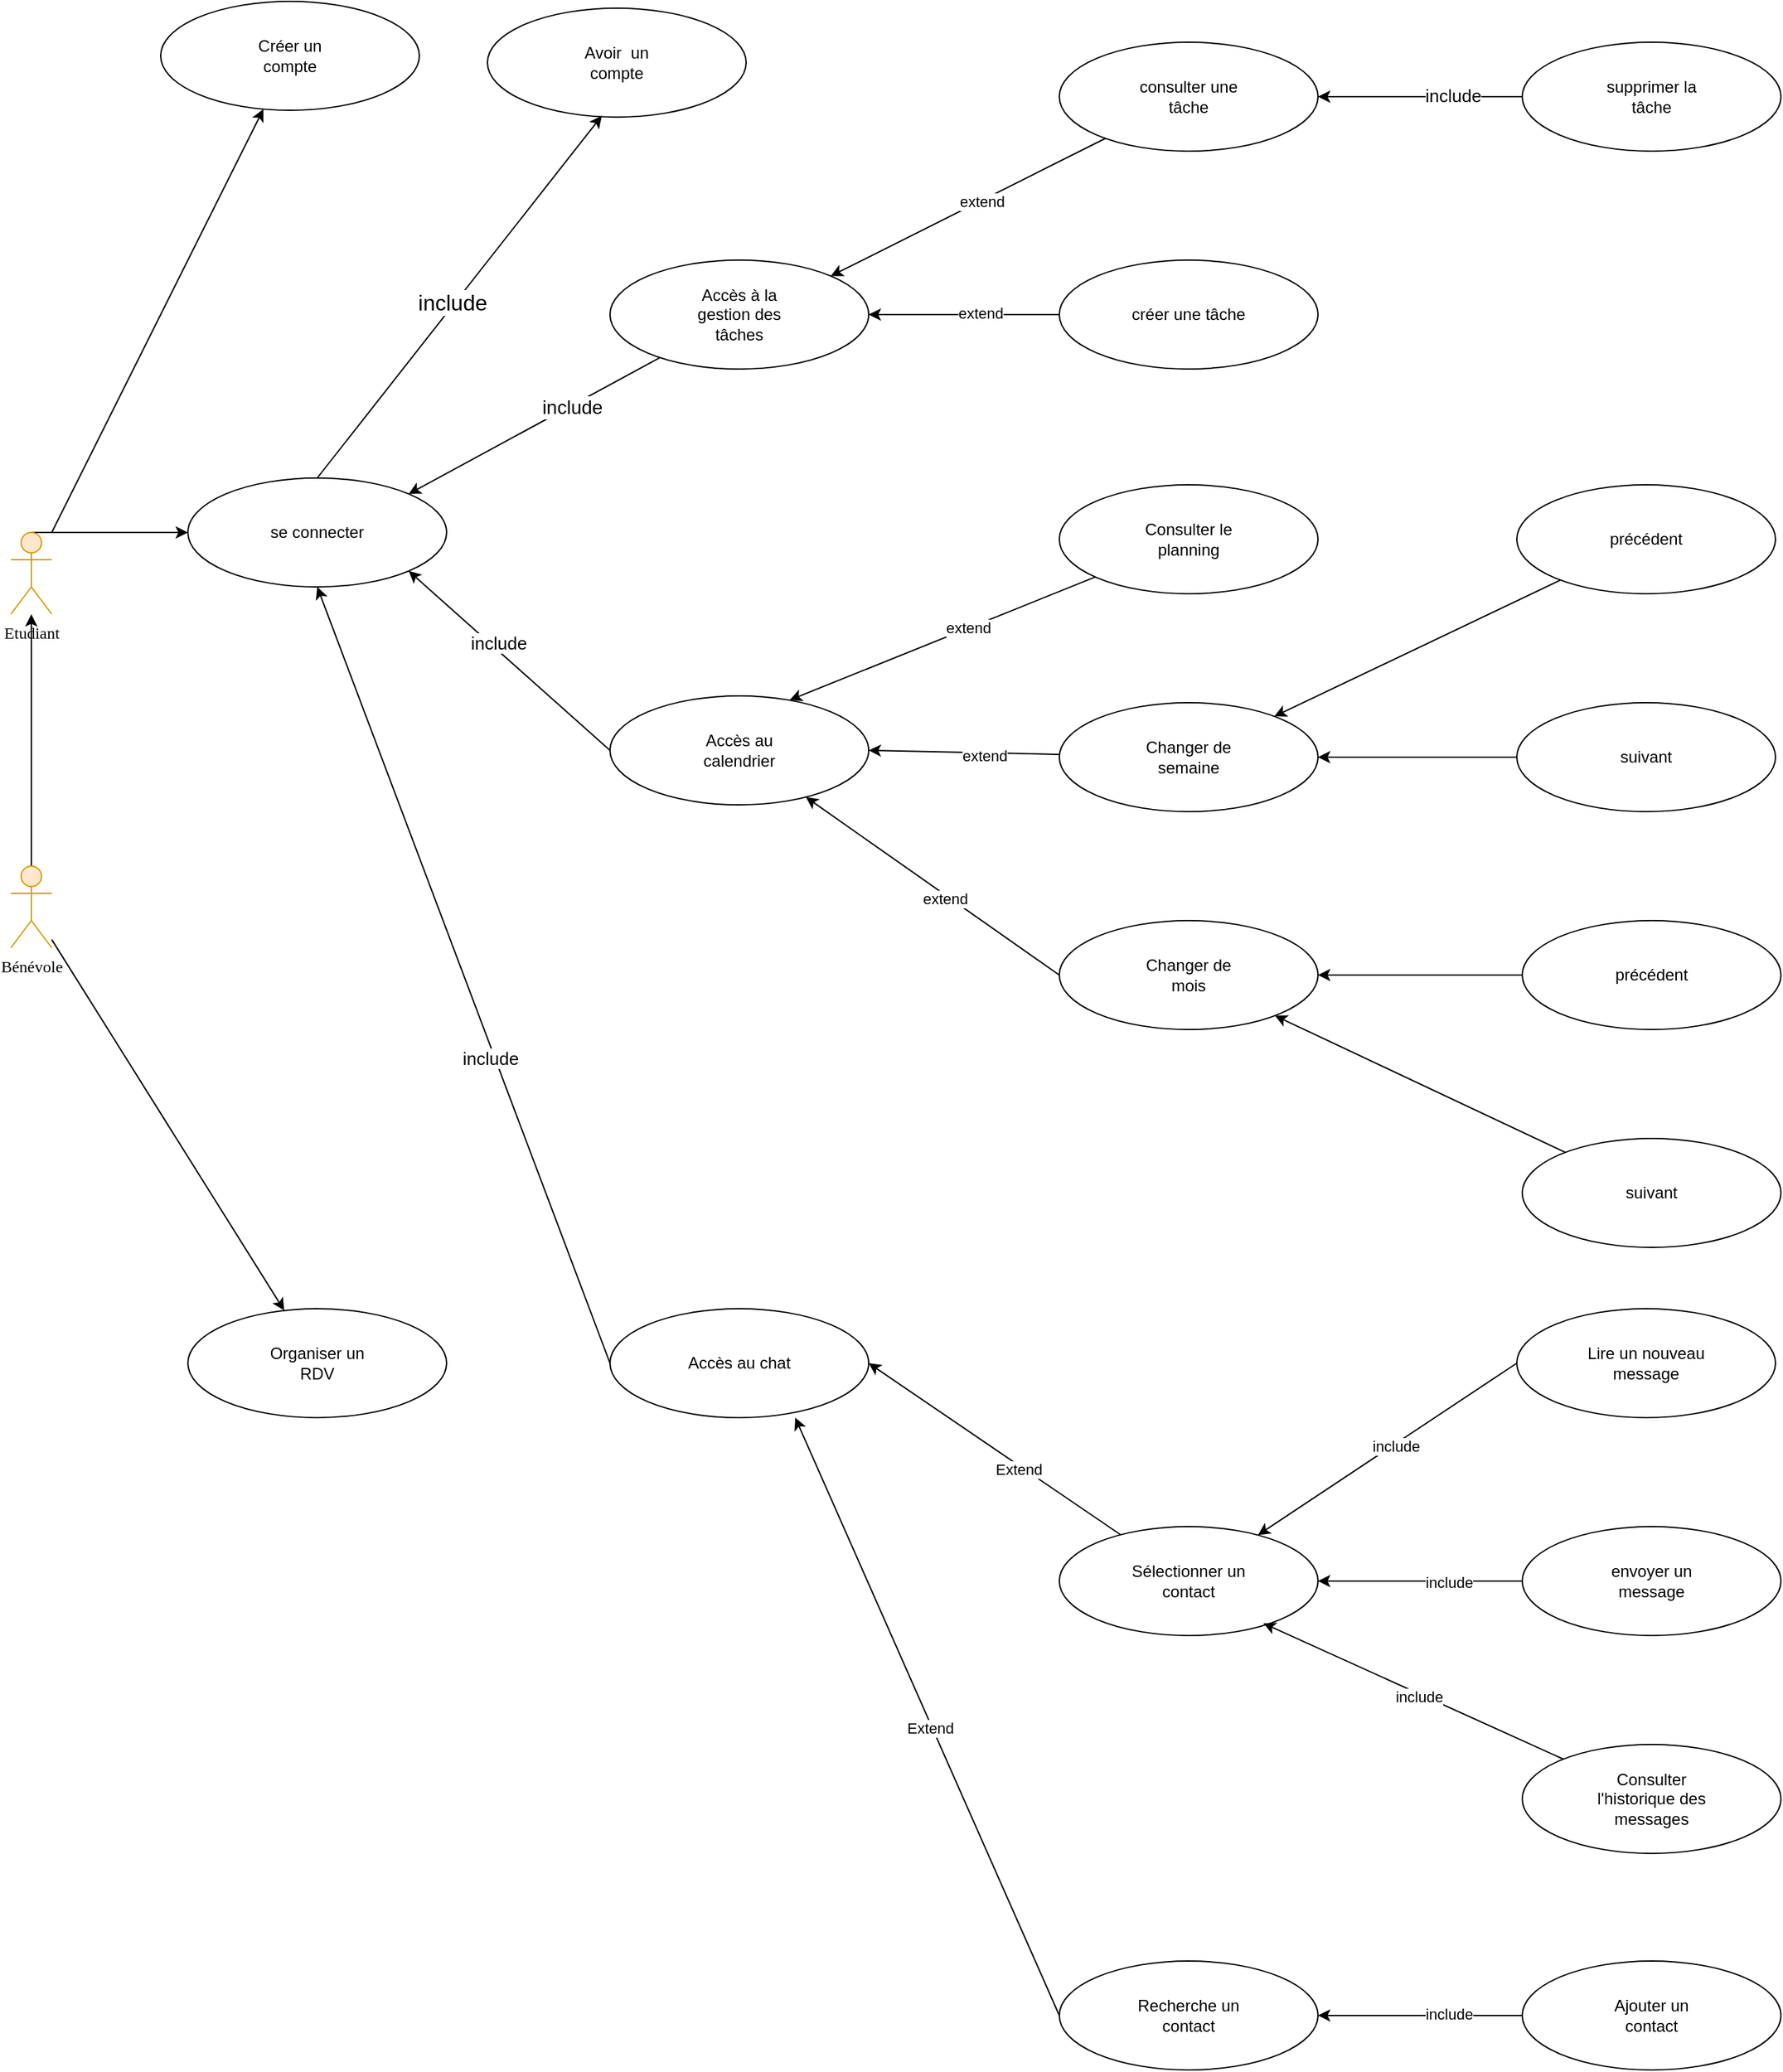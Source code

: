 <mxfile version="24.7.8">
  <diagram name="Page-1" id="axnTXYyWf_4DUJo-Tl7g">
    <mxGraphModel dx="2074" dy="1961" grid="1" gridSize="10" guides="1" tooltips="1" connect="1" arrows="1" fold="1" page="1" pageScale="1" pageWidth="827" pageHeight="1169" math="0" shadow="0">
      <root>
        <mxCell id="0" />
        <mxCell id="1" parent="0" />
        <mxCell id="87-qB8Kny39CKsc_D1vo-36" style="edgeStyle=none;rounded=0;orthogonalLoop=1;jettySize=auto;html=1;entryX=1;entryY=0;entryDx=0;entryDy=0;" edge="1" parent="1" source="87-qB8Kny39CKsc_D1vo-29" target="87-qB8Kny39CKsc_D1vo-6">
          <mxGeometry relative="1" as="geometry" />
        </mxCell>
        <mxCell id="87-qB8Kny39CKsc_D1vo-41" value="&lt;font style=&quot;font-size: 14px;&quot;&gt;include&lt;/font&gt;" style="edgeLabel;html=1;align=center;verticalAlign=middle;resizable=0;points=[];" vertex="1" connectable="0" parent="87-qB8Kny39CKsc_D1vo-36">
          <mxGeometry x="-0.293" y="1" relative="1" as="geometry">
            <mxPoint as="offset" />
          </mxGeometry>
        </mxCell>
        <mxCell id="87-qB8Kny39CKsc_D1vo-29" value="" style="ellipse;whiteSpace=wrap;html=1;" vertex="1" parent="1">
          <mxGeometry x="480" y="80" width="190" height="80" as="geometry" />
        </mxCell>
        <mxCell id="87-qB8Kny39CKsc_D1vo-30" value="Accès à la gestion des tâches" style="text;html=1;align=center;verticalAlign=middle;whiteSpace=wrap;rounded=0;" vertex="1" parent="1">
          <mxGeometry x="530" y="105" width="90" height="30" as="geometry" />
        </mxCell>
        <mxCell id="87-qB8Kny39CKsc_D1vo-37" style="edgeStyle=none;rounded=0;orthogonalLoop=1;jettySize=auto;html=1;entryX=1;entryY=1;entryDx=0;entryDy=0;exitX=0;exitY=0.5;exitDx=0;exitDy=0;" edge="1" parent="1" source="87-qB8Kny39CKsc_D1vo-26" target="87-qB8Kny39CKsc_D1vo-6">
          <mxGeometry relative="1" as="geometry" />
        </mxCell>
        <mxCell id="87-qB8Kny39CKsc_D1vo-42" value="&lt;font style=&quot;font-size: 13px;&quot;&gt;include&lt;/font&gt;" style="edgeLabel;html=1;align=center;verticalAlign=middle;resizable=0;points=[];" vertex="1" connectable="0" parent="87-qB8Kny39CKsc_D1vo-37">
          <mxGeometry x="0.15" y="-4" relative="1" as="geometry">
            <mxPoint as="offset" />
          </mxGeometry>
        </mxCell>
        <mxCell id="87-qB8Kny39CKsc_D1vo-26" value="" style="ellipse;whiteSpace=wrap;html=1;" vertex="1" parent="1">
          <mxGeometry x="480" y="400" width="190" height="80" as="geometry" />
        </mxCell>
        <mxCell id="87-qB8Kny39CKsc_D1vo-22" style="edgeStyle=none;rounded=0;orthogonalLoop=1;jettySize=auto;html=1;exitX=0.5;exitY=0;exitDx=0;exitDy=0;exitPerimeter=0;entryX=0;entryY=0.5;entryDx=0;entryDy=0;" edge="1" parent="1" source="87-qB8Kny39CKsc_D1vo-1" target="87-qB8Kny39CKsc_D1vo-6">
          <mxGeometry relative="1" as="geometry" />
        </mxCell>
        <mxCell id="87-qB8Kny39CKsc_D1vo-116" style="edgeStyle=none;rounded=0;orthogonalLoop=1;jettySize=auto;html=1;" edge="1" parent="1" source="87-qB8Kny39CKsc_D1vo-1" target="87-qB8Kny39CKsc_D1vo-114">
          <mxGeometry relative="1" as="geometry" />
        </mxCell>
        <mxCell id="87-qB8Kny39CKsc_D1vo-1" value="&lt;div&gt;&lt;font face=&quot;Verdana&quot;&gt;Etudiant &lt;br&gt;&lt;/font&gt;&lt;/div&gt;&lt;div&gt;&lt;br&gt;&lt;/div&gt;" style="shape=umlActor;verticalLabelPosition=bottom;verticalAlign=top;html=1;outlineConnect=0;fillColor=#ffe6cc;strokeColor=#d79b00;" vertex="1" parent="1">
          <mxGeometry x="40" y="280" width="30" height="60" as="geometry" />
        </mxCell>
        <mxCell id="87-qB8Kny39CKsc_D1vo-8" value="" style="group" vertex="1" connectable="0" parent="1">
          <mxGeometry x="170" y="240" width="190" height="80" as="geometry" />
        </mxCell>
        <mxCell id="87-qB8Kny39CKsc_D1vo-6" value="" style="ellipse;whiteSpace=wrap;html=1;" vertex="1" parent="87-qB8Kny39CKsc_D1vo-8">
          <mxGeometry width="190" height="80" as="geometry" />
        </mxCell>
        <mxCell id="87-qB8Kny39CKsc_D1vo-7" value="se connecter" style="text;html=1;align=center;verticalAlign=middle;whiteSpace=wrap;rounded=0;" vertex="1" parent="87-qB8Kny39CKsc_D1vo-8">
          <mxGeometry x="50" y="25" width="90" height="30" as="geometry" />
        </mxCell>
        <mxCell id="87-qB8Kny39CKsc_D1vo-11" value="" style="group" vertex="1" connectable="0" parent="1">
          <mxGeometry x="390" y="-105" width="190" height="80" as="geometry" />
        </mxCell>
        <mxCell id="87-qB8Kny39CKsc_D1vo-12" value="" style="ellipse;whiteSpace=wrap;html=1;" vertex="1" parent="87-qB8Kny39CKsc_D1vo-11">
          <mxGeometry width="190" height="80" as="geometry" />
        </mxCell>
        <mxCell id="87-qB8Kny39CKsc_D1vo-13" value="Avoir&amp;nbsp; un compte" style="text;html=1;align=center;verticalAlign=middle;whiteSpace=wrap;rounded=0;" vertex="1" parent="87-qB8Kny39CKsc_D1vo-11">
          <mxGeometry x="50" y="25" width="90" height="30" as="geometry" />
        </mxCell>
        <mxCell id="87-qB8Kny39CKsc_D1vo-27" value="Accès au calendrier" style="text;html=1;align=center;verticalAlign=middle;whiteSpace=wrap;rounded=0;" vertex="1" parent="1">
          <mxGeometry x="530" y="425" width="90" height="30" as="geometry" />
        </mxCell>
        <mxCell id="87-qB8Kny39CKsc_D1vo-38" style="edgeStyle=none;rounded=0;orthogonalLoop=1;jettySize=auto;html=1;entryX=0.5;entryY=1;entryDx=0;entryDy=0;exitX=0;exitY=0.5;exitDx=0;exitDy=0;" edge="1" parent="1" source="87-qB8Kny39CKsc_D1vo-32" target="87-qB8Kny39CKsc_D1vo-6">
          <mxGeometry relative="1" as="geometry">
            <mxPoint x="470" y="600" as="sourcePoint" />
          </mxGeometry>
        </mxCell>
        <mxCell id="87-qB8Kny39CKsc_D1vo-43" value="&lt;font style=&quot;font-size: 13px;&quot;&gt;include&lt;/font&gt;" style="edgeLabel;html=1;align=center;verticalAlign=middle;resizable=0;points=[];" vertex="1" connectable="0" parent="87-qB8Kny39CKsc_D1vo-38">
          <mxGeometry x="-0.208" y="3" relative="1" as="geometry">
            <mxPoint as="offset" />
          </mxGeometry>
        </mxCell>
        <mxCell id="87-qB8Kny39CKsc_D1vo-32" value="" style="ellipse;whiteSpace=wrap;html=1;" vertex="1" parent="1">
          <mxGeometry x="480" y="850" width="190" height="80" as="geometry" />
        </mxCell>
        <mxCell id="87-qB8Kny39CKsc_D1vo-33" value="Accès au chat" style="text;html=1;align=center;verticalAlign=middle;whiteSpace=wrap;rounded=0;" vertex="1" parent="1">
          <mxGeometry x="530" y="875" width="90" height="30" as="geometry" />
        </mxCell>
        <mxCell id="87-qB8Kny39CKsc_D1vo-39" style="edgeStyle=none;rounded=0;orthogonalLoop=1;jettySize=auto;html=1;exitX=0.5;exitY=0;exitDx=0;exitDy=0;entryX=0.442;entryY=0.988;entryDx=0;entryDy=0;entryPerimeter=0;" edge="1" parent="1" source="87-qB8Kny39CKsc_D1vo-6" target="87-qB8Kny39CKsc_D1vo-12">
          <mxGeometry relative="1" as="geometry" />
        </mxCell>
        <mxCell id="87-qB8Kny39CKsc_D1vo-40" value="&lt;font style=&quot;font-size: 16px;&quot;&gt;include&lt;/font&gt;" style="edgeLabel;html=1;align=center;verticalAlign=middle;resizable=0;points=[];" vertex="1" connectable="0" parent="87-qB8Kny39CKsc_D1vo-39">
          <mxGeometry x="-0.035" y="2" relative="1" as="geometry">
            <mxPoint as="offset" />
          </mxGeometry>
        </mxCell>
        <mxCell id="87-qB8Kny39CKsc_D1vo-52" style="edgeStyle=none;rounded=0;orthogonalLoop=1;jettySize=auto;html=1;entryX=1;entryY=0;entryDx=0;entryDy=0;" edge="1" parent="1" source="87-qB8Kny39CKsc_D1vo-44" target="87-qB8Kny39CKsc_D1vo-29">
          <mxGeometry relative="1" as="geometry" />
        </mxCell>
        <mxCell id="87-qB8Kny39CKsc_D1vo-56" value="extend" style="edgeLabel;html=1;align=center;verticalAlign=middle;resizable=0;points=[];" vertex="1" connectable="0" parent="87-qB8Kny39CKsc_D1vo-52">
          <mxGeometry x="-0.096" y="1" relative="1" as="geometry">
            <mxPoint as="offset" />
          </mxGeometry>
        </mxCell>
        <mxCell id="87-qB8Kny39CKsc_D1vo-44" value="" style="ellipse;whiteSpace=wrap;html=1;" vertex="1" parent="1">
          <mxGeometry x="810" y="-80" width="190" height="80" as="geometry" />
        </mxCell>
        <mxCell id="87-qB8Kny39CKsc_D1vo-45" value="consulter une tâche" style="text;html=1;align=center;verticalAlign=middle;whiteSpace=wrap;rounded=0;" vertex="1" parent="1">
          <mxGeometry x="860" y="-55" width="90" height="30" as="geometry" />
        </mxCell>
        <mxCell id="87-qB8Kny39CKsc_D1vo-53" style="edgeStyle=none;rounded=0;orthogonalLoop=1;jettySize=auto;html=1;entryX=1;entryY=0.5;entryDx=0;entryDy=0;" edge="1" parent="1" source="87-qB8Kny39CKsc_D1vo-46" target="87-qB8Kny39CKsc_D1vo-29">
          <mxGeometry relative="1" as="geometry" />
        </mxCell>
        <mxCell id="87-qB8Kny39CKsc_D1vo-57" value="extend" style="edgeLabel;html=1;align=center;verticalAlign=middle;resizable=0;points=[];" vertex="1" connectable="0" parent="87-qB8Kny39CKsc_D1vo-53">
          <mxGeometry x="-0.171" y="-1" relative="1" as="geometry">
            <mxPoint as="offset" />
          </mxGeometry>
        </mxCell>
        <mxCell id="87-qB8Kny39CKsc_D1vo-46" value="" style="ellipse;whiteSpace=wrap;html=1;" vertex="1" parent="1">
          <mxGeometry x="810" y="80" width="190" height="80" as="geometry" />
        </mxCell>
        <mxCell id="87-qB8Kny39CKsc_D1vo-47" value="créer une tâche" style="text;html=1;align=center;verticalAlign=middle;whiteSpace=wrap;rounded=0;" vertex="1" parent="1">
          <mxGeometry x="860" y="105" width="90" height="30" as="geometry" />
        </mxCell>
        <mxCell id="87-qB8Kny39CKsc_D1vo-54" style="edgeStyle=none;rounded=0;orthogonalLoop=1;jettySize=auto;html=1;entryX=1;entryY=0.5;entryDx=0;entryDy=0;" edge="1" parent="1" source="87-qB8Kny39CKsc_D1vo-48" target="87-qB8Kny39CKsc_D1vo-44">
          <mxGeometry relative="1" as="geometry" />
        </mxCell>
        <mxCell id="87-qB8Kny39CKsc_D1vo-55" value="&lt;font style=&quot;font-size: 13px;&quot;&gt;include&lt;/font&gt;" style="edgeLabel;html=1;align=center;verticalAlign=middle;resizable=0;points=[];" vertex="1" connectable="0" parent="87-qB8Kny39CKsc_D1vo-54">
          <mxGeometry x="-0.32" y="-1" relative="1" as="geometry">
            <mxPoint as="offset" />
          </mxGeometry>
        </mxCell>
        <mxCell id="87-qB8Kny39CKsc_D1vo-48" value="" style="ellipse;whiteSpace=wrap;html=1;" vertex="1" parent="1">
          <mxGeometry x="1150" y="-80" width="190" height="80" as="geometry" />
        </mxCell>
        <mxCell id="87-qB8Kny39CKsc_D1vo-49" value="supprimer la tâche" style="text;html=1;align=center;verticalAlign=middle;whiteSpace=wrap;rounded=0;" vertex="1" parent="1">
          <mxGeometry x="1200" y="-55" width="90" height="30" as="geometry" />
        </mxCell>
        <mxCell id="87-qB8Kny39CKsc_D1vo-69" style="edgeStyle=none;rounded=0;orthogonalLoop=1;jettySize=auto;html=1;exitX=0;exitY=0.5;exitDx=0;exitDy=0;" edge="1" parent="1" source="87-qB8Kny39CKsc_D1vo-50" target="87-qB8Kny39CKsc_D1vo-26">
          <mxGeometry relative="1" as="geometry" />
        </mxCell>
        <mxCell id="87-qB8Kny39CKsc_D1vo-72" value="extend" style="edgeLabel;html=1;align=center;verticalAlign=middle;resizable=0;points=[];" vertex="1" connectable="0" parent="87-qB8Kny39CKsc_D1vo-69">
          <mxGeometry x="-0.113" y="2" relative="1" as="geometry">
            <mxPoint as="offset" />
          </mxGeometry>
        </mxCell>
        <mxCell id="87-qB8Kny39CKsc_D1vo-50" value="" style="ellipse;whiteSpace=wrap;html=1;" vertex="1" parent="1">
          <mxGeometry x="810" y="565" width="190" height="80" as="geometry" />
        </mxCell>
        <mxCell id="87-qB8Kny39CKsc_D1vo-51" value="Changer de mois" style="text;html=1;align=center;verticalAlign=middle;whiteSpace=wrap;rounded=0;" vertex="1" parent="1">
          <mxGeometry x="860" y="590" width="90" height="30" as="geometry" />
        </mxCell>
        <mxCell id="87-qB8Kny39CKsc_D1vo-62" value="" style="ellipse;whiteSpace=wrap;html=1;" vertex="1" parent="1">
          <mxGeometry x="810" y="245" width="190" height="80" as="geometry" />
        </mxCell>
        <mxCell id="87-qB8Kny39CKsc_D1vo-63" value="Consulter le planning" style="text;html=1;align=center;verticalAlign=middle;whiteSpace=wrap;rounded=0;" vertex="1" parent="1">
          <mxGeometry x="860" y="270" width="90" height="30" as="geometry" />
        </mxCell>
        <mxCell id="87-qB8Kny39CKsc_D1vo-68" style="edgeStyle=none;rounded=0;orthogonalLoop=1;jettySize=auto;html=1;entryX=1;entryY=0.5;entryDx=0;entryDy=0;" edge="1" parent="1" source="87-qB8Kny39CKsc_D1vo-64" target="87-qB8Kny39CKsc_D1vo-26">
          <mxGeometry relative="1" as="geometry" />
        </mxCell>
        <mxCell id="87-qB8Kny39CKsc_D1vo-71" value="extend" style="edgeLabel;html=1;align=center;verticalAlign=middle;resizable=0;points=[];" vertex="1" connectable="0" parent="87-qB8Kny39CKsc_D1vo-68">
          <mxGeometry x="-0.214" y="2" relative="1" as="geometry">
            <mxPoint as="offset" />
          </mxGeometry>
        </mxCell>
        <mxCell id="87-qB8Kny39CKsc_D1vo-64" value="" style="ellipse;whiteSpace=wrap;html=1;" vertex="1" parent="1">
          <mxGeometry x="810" y="405" width="190" height="80" as="geometry" />
        </mxCell>
        <mxCell id="87-qB8Kny39CKsc_D1vo-65" value="Changer de semaine" style="text;html=1;align=center;verticalAlign=middle;whiteSpace=wrap;rounded=0;" vertex="1" parent="1">
          <mxGeometry x="860" y="430" width="90" height="30" as="geometry" />
        </mxCell>
        <mxCell id="87-qB8Kny39CKsc_D1vo-66" style="edgeStyle=none;rounded=0;orthogonalLoop=1;jettySize=auto;html=1;entryX=0;entryY=0.5;entryDx=0;entryDy=0;" edge="1" parent="1" source="87-qB8Kny39CKsc_D1vo-32" target="87-qB8Kny39CKsc_D1vo-32">
          <mxGeometry relative="1" as="geometry" />
        </mxCell>
        <mxCell id="87-qB8Kny39CKsc_D1vo-67" style="edgeStyle=none;rounded=0;orthogonalLoop=1;jettySize=auto;html=1;entryX=0.695;entryY=0.038;entryDx=0;entryDy=0;entryPerimeter=0;" edge="1" parent="1" source="87-qB8Kny39CKsc_D1vo-62" target="87-qB8Kny39CKsc_D1vo-26">
          <mxGeometry relative="1" as="geometry" />
        </mxCell>
        <mxCell id="87-qB8Kny39CKsc_D1vo-70" value="extend" style="edgeLabel;html=1;align=center;verticalAlign=middle;resizable=0;points=[];" vertex="1" connectable="0" parent="87-qB8Kny39CKsc_D1vo-67">
          <mxGeometry x="-0.168" relative="1" as="geometry">
            <mxPoint as="offset" />
          </mxGeometry>
        </mxCell>
        <mxCell id="87-qB8Kny39CKsc_D1vo-78" style="edgeStyle=none;rounded=0;orthogonalLoop=1;jettySize=auto;html=1;" edge="1" parent="1" source="87-qB8Kny39CKsc_D1vo-73" target="87-qB8Kny39CKsc_D1vo-64">
          <mxGeometry relative="1" as="geometry" />
        </mxCell>
        <mxCell id="87-qB8Kny39CKsc_D1vo-73" value="" style="ellipse;whiteSpace=wrap;html=1;" vertex="1" parent="1">
          <mxGeometry x="1146" y="245" width="190" height="80" as="geometry" />
        </mxCell>
        <mxCell id="87-qB8Kny39CKsc_D1vo-74" value="précédent" style="text;html=1;align=center;verticalAlign=middle;whiteSpace=wrap;rounded=0;" vertex="1" parent="1">
          <mxGeometry x="1196" y="270" width="90" height="30" as="geometry" />
        </mxCell>
        <mxCell id="87-qB8Kny39CKsc_D1vo-79" style="edgeStyle=none;rounded=0;orthogonalLoop=1;jettySize=auto;html=1;entryX=1;entryY=0.5;entryDx=0;entryDy=0;" edge="1" parent="1" source="87-qB8Kny39CKsc_D1vo-75" target="87-qB8Kny39CKsc_D1vo-64">
          <mxGeometry relative="1" as="geometry" />
        </mxCell>
        <mxCell id="87-qB8Kny39CKsc_D1vo-75" value="" style="ellipse;whiteSpace=wrap;html=1;" vertex="1" parent="1">
          <mxGeometry x="1146" y="405" width="190" height="80" as="geometry" />
        </mxCell>
        <mxCell id="87-qB8Kny39CKsc_D1vo-76" value="suivant" style="text;html=1;align=center;verticalAlign=middle;whiteSpace=wrap;rounded=0;" vertex="1" parent="1">
          <mxGeometry x="1196" y="430" width="90" height="30" as="geometry" />
        </mxCell>
        <mxCell id="87-qB8Kny39CKsc_D1vo-84" style="edgeStyle=none;rounded=0;orthogonalLoop=1;jettySize=auto;html=1;entryX=1;entryY=0.5;entryDx=0;entryDy=0;" edge="1" parent="1" source="87-qB8Kny39CKsc_D1vo-80" target="87-qB8Kny39CKsc_D1vo-50">
          <mxGeometry relative="1" as="geometry" />
        </mxCell>
        <mxCell id="87-qB8Kny39CKsc_D1vo-80" value="" style="ellipse;whiteSpace=wrap;html=1;" vertex="1" parent="1">
          <mxGeometry x="1150" y="565" width="190" height="80" as="geometry" />
        </mxCell>
        <mxCell id="87-qB8Kny39CKsc_D1vo-81" value="précédent" style="text;html=1;align=center;verticalAlign=middle;whiteSpace=wrap;rounded=0;" vertex="1" parent="1">
          <mxGeometry x="1200" y="590" width="90" height="30" as="geometry" />
        </mxCell>
        <mxCell id="87-qB8Kny39CKsc_D1vo-85" style="edgeStyle=none;rounded=0;orthogonalLoop=1;jettySize=auto;html=1;" edge="1" parent="1" source="87-qB8Kny39CKsc_D1vo-82" target="87-qB8Kny39CKsc_D1vo-50">
          <mxGeometry relative="1" as="geometry" />
        </mxCell>
        <mxCell id="87-qB8Kny39CKsc_D1vo-82" value="" style="ellipse;whiteSpace=wrap;html=1;" vertex="1" parent="1">
          <mxGeometry x="1150" y="725" width="190" height="80" as="geometry" />
        </mxCell>
        <mxCell id="87-qB8Kny39CKsc_D1vo-83" value="suivant" style="text;html=1;align=center;verticalAlign=middle;whiteSpace=wrap;rounded=0;" vertex="1" parent="1">
          <mxGeometry x="1200" y="750" width="90" height="30" as="geometry" />
        </mxCell>
        <mxCell id="87-qB8Kny39CKsc_D1vo-86" value="" style="ellipse;whiteSpace=wrap;html=1;" vertex="1" parent="1">
          <mxGeometry x="810" y="1329" width="190" height="80" as="geometry" />
        </mxCell>
        <mxCell id="87-qB8Kny39CKsc_D1vo-87" value="Recherche un contact" style="text;html=1;align=center;verticalAlign=middle;whiteSpace=wrap;rounded=0;" vertex="1" parent="1">
          <mxGeometry x="860" y="1354" width="90" height="30" as="geometry" />
        </mxCell>
        <mxCell id="87-qB8Kny39CKsc_D1vo-101" style="edgeStyle=none;rounded=0;orthogonalLoop=1;jettySize=auto;html=1;entryX=1;entryY=0.5;entryDx=0;entryDy=0;" edge="1" parent="1" source="87-qB8Kny39CKsc_D1vo-88" target="87-qB8Kny39CKsc_D1vo-32">
          <mxGeometry relative="1" as="geometry" />
        </mxCell>
        <mxCell id="87-qB8Kny39CKsc_D1vo-102" value="Extend" style="edgeLabel;html=1;align=center;verticalAlign=middle;resizable=0;points=[];" vertex="1" connectable="0" parent="87-qB8Kny39CKsc_D1vo-101">
          <mxGeometry x="-0.2" y="2" relative="1" as="geometry">
            <mxPoint as="offset" />
          </mxGeometry>
        </mxCell>
        <mxCell id="87-qB8Kny39CKsc_D1vo-88" value="" style="ellipse;whiteSpace=wrap;html=1;" vertex="1" parent="1">
          <mxGeometry x="810" y="1010" width="190" height="80" as="geometry" />
        </mxCell>
        <mxCell id="87-qB8Kny39CKsc_D1vo-89" value="Sélectionner un contact" style="text;html=1;align=center;verticalAlign=middle;whiteSpace=wrap;rounded=0;" vertex="1" parent="1">
          <mxGeometry x="860" y="1035" width="90" height="30" as="geometry" />
        </mxCell>
        <mxCell id="87-qB8Kny39CKsc_D1vo-90" style="edgeStyle=none;rounded=0;orthogonalLoop=1;jettySize=auto;html=1;exitX=0;exitY=0.5;exitDx=0;exitDy=0;" edge="1" parent="1" source="87-qB8Kny39CKsc_D1vo-91" target="87-qB8Kny39CKsc_D1vo-88">
          <mxGeometry relative="1" as="geometry" />
        </mxCell>
        <mxCell id="87-qB8Kny39CKsc_D1vo-103" value="include" style="edgeLabel;html=1;align=center;verticalAlign=middle;resizable=0;points=[];" vertex="1" connectable="0" parent="87-qB8Kny39CKsc_D1vo-90">
          <mxGeometry x="-0.059" y="1" relative="1" as="geometry">
            <mxPoint as="offset" />
          </mxGeometry>
        </mxCell>
        <mxCell id="87-qB8Kny39CKsc_D1vo-91" value="" style="ellipse;whiteSpace=wrap;html=1;" vertex="1" parent="1">
          <mxGeometry x="1146" y="850" width="190" height="80" as="geometry" />
        </mxCell>
        <mxCell id="87-qB8Kny39CKsc_D1vo-92" value="Lire un nouveau message" style="text;html=1;align=center;verticalAlign=middle;whiteSpace=wrap;rounded=0;" vertex="1" parent="1">
          <mxGeometry x="1196" y="875" width="90" height="30" as="geometry" />
        </mxCell>
        <mxCell id="87-qB8Kny39CKsc_D1vo-99" style="edgeStyle=none;rounded=0;orthogonalLoop=1;jettySize=auto;html=1;entryX=1;entryY=0.5;entryDx=0;entryDy=0;" edge="1" parent="1" source="87-qB8Kny39CKsc_D1vo-94" target="87-qB8Kny39CKsc_D1vo-88">
          <mxGeometry relative="1" as="geometry">
            <mxPoint x="1130" y="1050" as="targetPoint" />
          </mxGeometry>
        </mxCell>
        <mxCell id="87-qB8Kny39CKsc_D1vo-104" value="include" style="edgeLabel;html=1;align=center;verticalAlign=middle;resizable=0;points=[];" vertex="1" connectable="0" parent="87-qB8Kny39CKsc_D1vo-99">
          <mxGeometry x="-0.28" y="1" relative="1" as="geometry">
            <mxPoint as="offset" />
          </mxGeometry>
        </mxCell>
        <mxCell id="87-qB8Kny39CKsc_D1vo-94" value="" style="ellipse;whiteSpace=wrap;html=1;" vertex="1" parent="1">
          <mxGeometry x="1150" y="1010" width="190" height="80" as="geometry" />
        </mxCell>
        <mxCell id="87-qB8Kny39CKsc_D1vo-95" value="envoyer un message" style="text;html=1;align=center;verticalAlign=middle;whiteSpace=wrap;rounded=0;" vertex="1" parent="1">
          <mxGeometry x="1200" y="1035" width="90" height="30" as="geometry" />
        </mxCell>
        <mxCell id="87-qB8Kny39CKsc_D1vo-97" value="" style="ellipse;whiteSpace=wrap;html=1;" vertex="1" parent="1">
          <mxGeometry x="1150" y="1170" width="190" height="80" as="geometry" />
        </mxCell>
        <mxCell id="87-qB8Kny39CKsc_D1vo-98" value="Consulter l&#39;historique des messages" style="text;html=1;align=center;verticalAlign=middle;whiteSpace=wrap;rounded=0;" vertex="1" parent="1">
          <mxGeometry x="1200" y="1195" width="90" height="30" as="geometry" />
        </mxCell>
        <mxCell id="87-qB8Kny39CKsc_D1vo-100" style="edgeStyle=none;rounded=0;orthogonalLoop=1;jettySize=auto;html=1;entryX=0.789;entryY=0.888;entryDx=0;entryDy=0;entryPerimeter=0;" edge="1" parent="1" source="87-qB8Kny39CKsc_D1vo-97" target="87-qB8Kny39CKsc_D1vo-88">
          <mxGeometry relative="1" as="geometry" />
        </mxCell>
        <mxCell id="87-qB8Kny39CKsc_D1vo-105" value="include" style="edgeLabel;html=1;align=center;verticalAlign=middle;resizable=0;points=[];" vertex="1" connectable="0" parent="87-qB8Kny39CKsc_D1vo-100">
          <mxGeometry x="-0.044" y="2" relative="1" as="geometry">
            <mxPoint as="offset" />
          </mxGeometry>
        </mxCell>
        <mxCell id="87-qB8Kny39CKsc_D1vo-110" style="edgeStyle=none;rounded=0;orthogonalLoop=1;jettySize=auto;html=1;entryX=1;entryY=0.5;entryDx=0;entryDy=0;" edge="1" parent="1" source="87-qB8Kny39CKsc_D1vo-108" target="87-qB8Kny39CKsc_D1vo-86">
          <mxGeometry relative="1" as="geometry" />
        </mxCell>
        <mxCell id="87-qB8Kny39CKsc_D1vo-112" value="include" style="edgeLabel;html=1;align=center;verticalAlign=middle;resizable=0;points=[];" vertex="1" connectable="0" parent="87-qB8Kny39CKsc_D1vo-110">
          <mxGeometry x="-0.28" y="-1" relative="1" as="geometry">
            <mxPoint as="offset" />
          </mxGeometry>
        </mxCell>
        <mxCell id="87-qB8Kny39CKsc_D1vo-108" value="" style="ellipse;whiteSpace=wrap;html=1;" vertex="1" parent="1">
          <mxGeometry x="1150" y="1329" width="190" height="80" as="geometry" />
        </mxCell>
        <mxCell id="87-qB8Kny39CKsc_D1vo-109" value="&lt;div&gt;Ajouter un contact&lt;/div&gt;" style="text;html=1;align=center;verticalAlign=middle;whiteSpace=wrap;rounded=0;" vertex="1" parent="1">
          <mxGeometry x="1200" y="1354" width="90" height="30" as="geometry" />
        </mxCell>
        <mxCell id="87-qB8Kny39CKsc_D1vo-111" style="edgeStyle=none;rounded=0;orthogonalLoop=1;jettySize=auto;html=1;exitX=0;exitY=0.5;exitDx=0;exitDy=0;entryX=0.716;entryY=1;entryDx=0;entryDy=0;entryPerimeter=0;" edge="1" parent="1" source="87-qB8Kny39CKsc_D1vo-86" target="87-qB8Kny39CKsc_D1vo-32">
          <mxGeometry relative="1" as="geometry" />
        </mxCell>
        <mxCell id="87-qB8Kny39CKsc_D1vo-113" value="Extend" style="edgeLabel;html=1;align=center;verticalAlign=middle;resizable=0;points=[];" vertex="1" connectable="0" parent="87-qB8Kny39CKsc_D1vo-111">
          <mxGeometry x="-0.034" y="3" relative="1" as="geometry">
            <mxPoint x="1" as="offset" />
          </mxGeometry>
        </mxCell>
        <mxCell id="87-qB8Kny39CKsc_D1vo-114" value="" style="ellipse;whiteSpace=wrap;html=1;" vertex="1" parent="1">
          <mxGeometry x="150" y="-110" width="190" height="80" as="geometry" />
        </mxCell>
        <mxCell id="87-qB8Kny39CKsc_D1vo-115" value="Créer un compte" style="text;html=1;align=center;verticalAlign=middle;whiteSpace=wrap;rounded=0;" vertex="1" parent="1">
          <mxGeometry x="200" y="-85" width="90" height="30" as="geometry" />
        </mxCell>
        <mxCell id="87-qB8Kny39CKsc_D1vo-120" style="edgeStyle=none;rounded=0;orthogonalLoop=1;jettySize=auto;html=1;" edge="1" parent="1" source="87-qB8Kny39CKsc_D1vo-117" target="87-qB8Kny39CKsc_D1vo-1">
          <mxGeometry relative="1" as="geometry" />
        </mxCell>
        <mxCell id="87-qB8Kny39CKsc_D1vo-123" style="edgeStyle=none;rounded=0;orthogonalLoop=1;jettySize=auto;html=1;" edge="1" parent="1" source="87-qB8Kny39CKsc_D1vo-117" target="87-qB8Kny39CKsc_D1vo-121">
          <mxGeometry relative="1" as="geometry" />
        </mxCell>
        <mxCell id="87-qB8Kny39CKsc_D1vo-117" value="&lt;div&gt;&lt;font face=&quot;Verdana&quot;&gt;Bénévole&lt;br&gt;&lt;/font&gt;&lt;/div&gt;&lt;div&gt;&lt;br&gt;&lt;/div&gt;" style="shape=umlActor;verticalLabelPosition=bottom;verticalAlign=top;html=1;outlineConnect=0;fillColor=#ffe6cc;strokeColor=#d79b00;" vertex="1" parent="1">
          <mxGeometry x="40" y="525" width="30" height="60" as="geometry" />
        </mxCell>
        <mxCell id="87-qB8Kny39CKsc_D1vo-121" value="" style="ellipse;whiteSpace=wrap;html=1;" vertex="1" parent="1">
          <mxGeometry x="170" y="850" width="190" height="80" as="geometry" />
        </mxCell>
        <mxCell id="87-qB8Kny39CKsc_D1vo-122" value="Organiser un RDV" style="text;html=1;align=center;verticalAlign=middle;whiteSpace=wrap;rounded=0;" vertex="1" parent="1">
          <mxGeometry x="220" y="875" width="90" height="30" as="geometry" />
        </mxCell>
      </root>
    </mxGraphModel>
  </diagram>
</mxfile>
